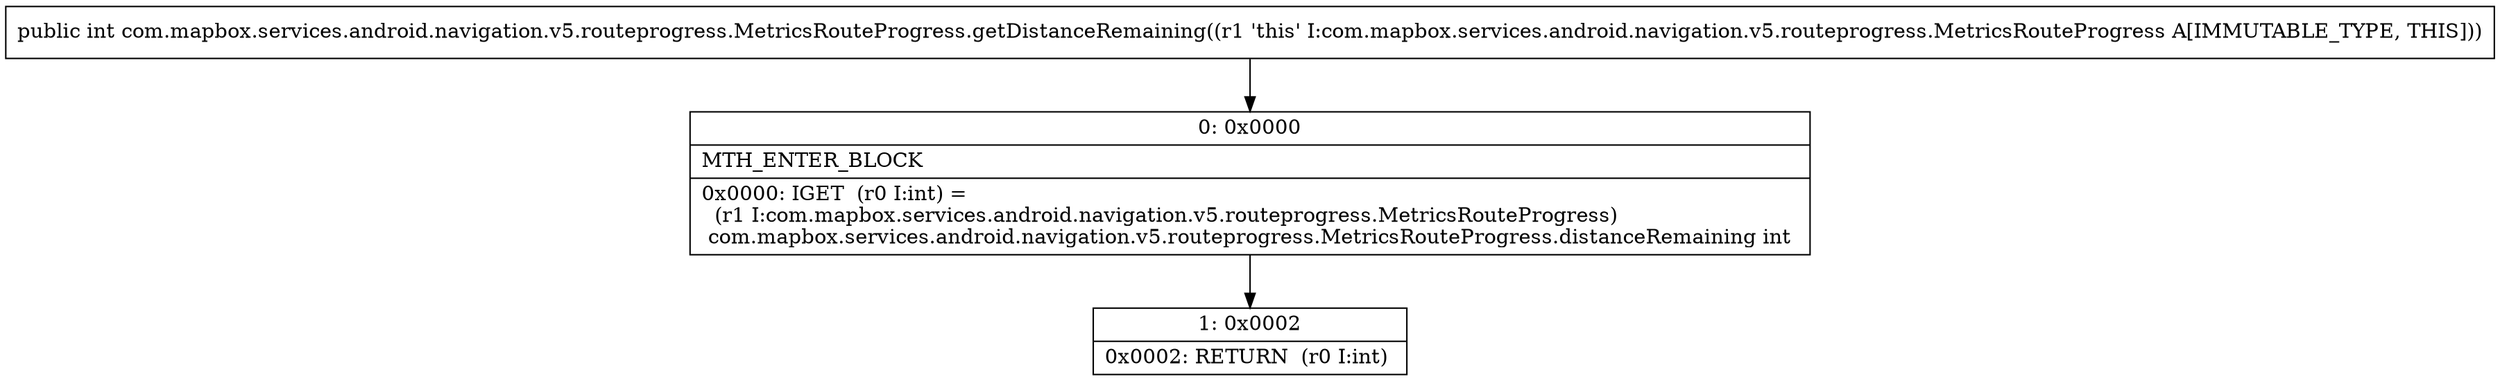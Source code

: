 digraph "CFG forcom.mapbox.services.android.navigation.v5.routeprogress.MetricsRouteProgress.getDistanceRemaining()I" {
Node_0 [shape=record,label="{0\:\ 0x0000|MTH_ENTER_BLOCK\l|0x0000: IGET  (r0 I:int) = \l  (r1 I:com.mapbox.services.android.navigation.v5.routeprogress.MetricsRouteProgress)\l com.mapbox.services.android.navigation.v5.routeprogress.MetricsRouteProgress.distanceRemaining int \l}"];
Node_1 [shape=record,label="{1\:\ 0x0002|0x0002: RETURN  (r0 I:int) \l}"];
MethodNode[shape=record,label="{public int com.mapbox.services.android.navigation.v5.routeprogress.MetricsRouteProgress.getDistanceRemaining((r1 'this' I:com.mapbox.services.android.navigation.v5.routeprogress.MetricsRouteProgress A[IMMUTABLE_TYPE, THIS])) }"];
MethodNode -> Node_0;
Node_0 -> Node_1;
}

